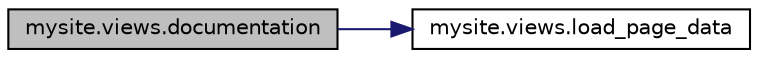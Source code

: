 digraph "mysite.views.documentation"
{
 // LATEX_PDF_SIZE
  edge [fontname="Helvetica",fontsize="10",labelfontname="Helvetica",labelfontsize="10"];
  node [fontname="Helvetica",fontsize="10",shape=record];
  rankdir="LR";
  Node1 [label="mysite.views.documentation",height=0.2,width=0.4,color="black", fillcolor="grey75", style="filled", fontcolor="black",tooltip=" "];
  Node1 -> Node2 [color="midnightblue",fontsize="10",style="solid",fontname="Helvetica"];
  Node2 [label="mysite.views.load_page_data",height=0.2,width=0.4,color="black", fillcolor="white", style="filled",URL="$namespacemysite_1_1views.html#a476bd9ff965c75446a459246ff265cbe",tooltip=" "];
}

